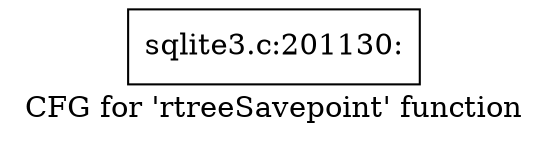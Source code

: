 digraph "CFG for 'rtreeSavepoint' function" {
	label="CFG for 'rtreeSavepoint' function";

	Node0x55c0fb69d560 [shape=record,label="{sqlite3.c:201130:}"];
}
